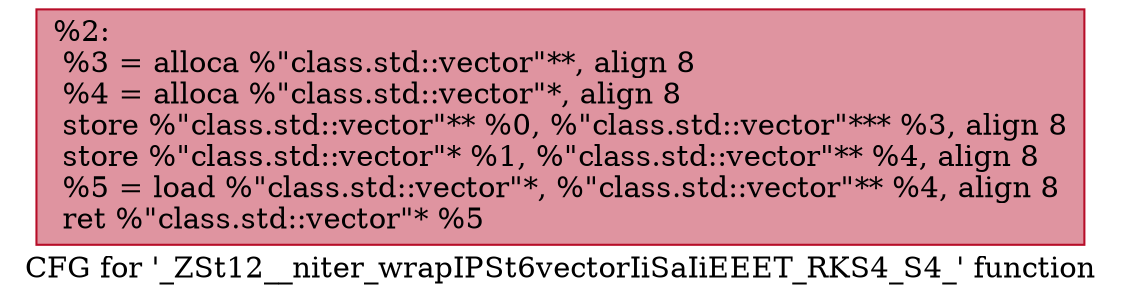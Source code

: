 digraph "CFG for '_ZSt12__niter_wrapIPSt6vectorIiSaIiEEET_RKS4_S4_' function" {
	label="CFG for '_ZSt12__niter_wrapIPSt6vectorIiSaIiEEET_RKS4_S4_' function";

	Node0x559aeab67810 [shape=record,color="#b70d28ff", style=filled, fillcolor="#b70d2870",label="{%2:\l  %3 = alloca %\"class.std::vector\"**, align 8\l  %4 = alloca %\"class.std::vector\"*, align 8\l  store %\"class.std::vector\"** %0, %\"class.std::vector\"*** %3, align 8\l  store %\"class.std::vector\"* %1, %\"class.std::vector\"** %4, align 8\l  %5 = load %\"class.std::vector\"*, %\"class.std::vector\"** %4, align 8\l  ret %\"class.std::vector\"* %5\l}"];
}
